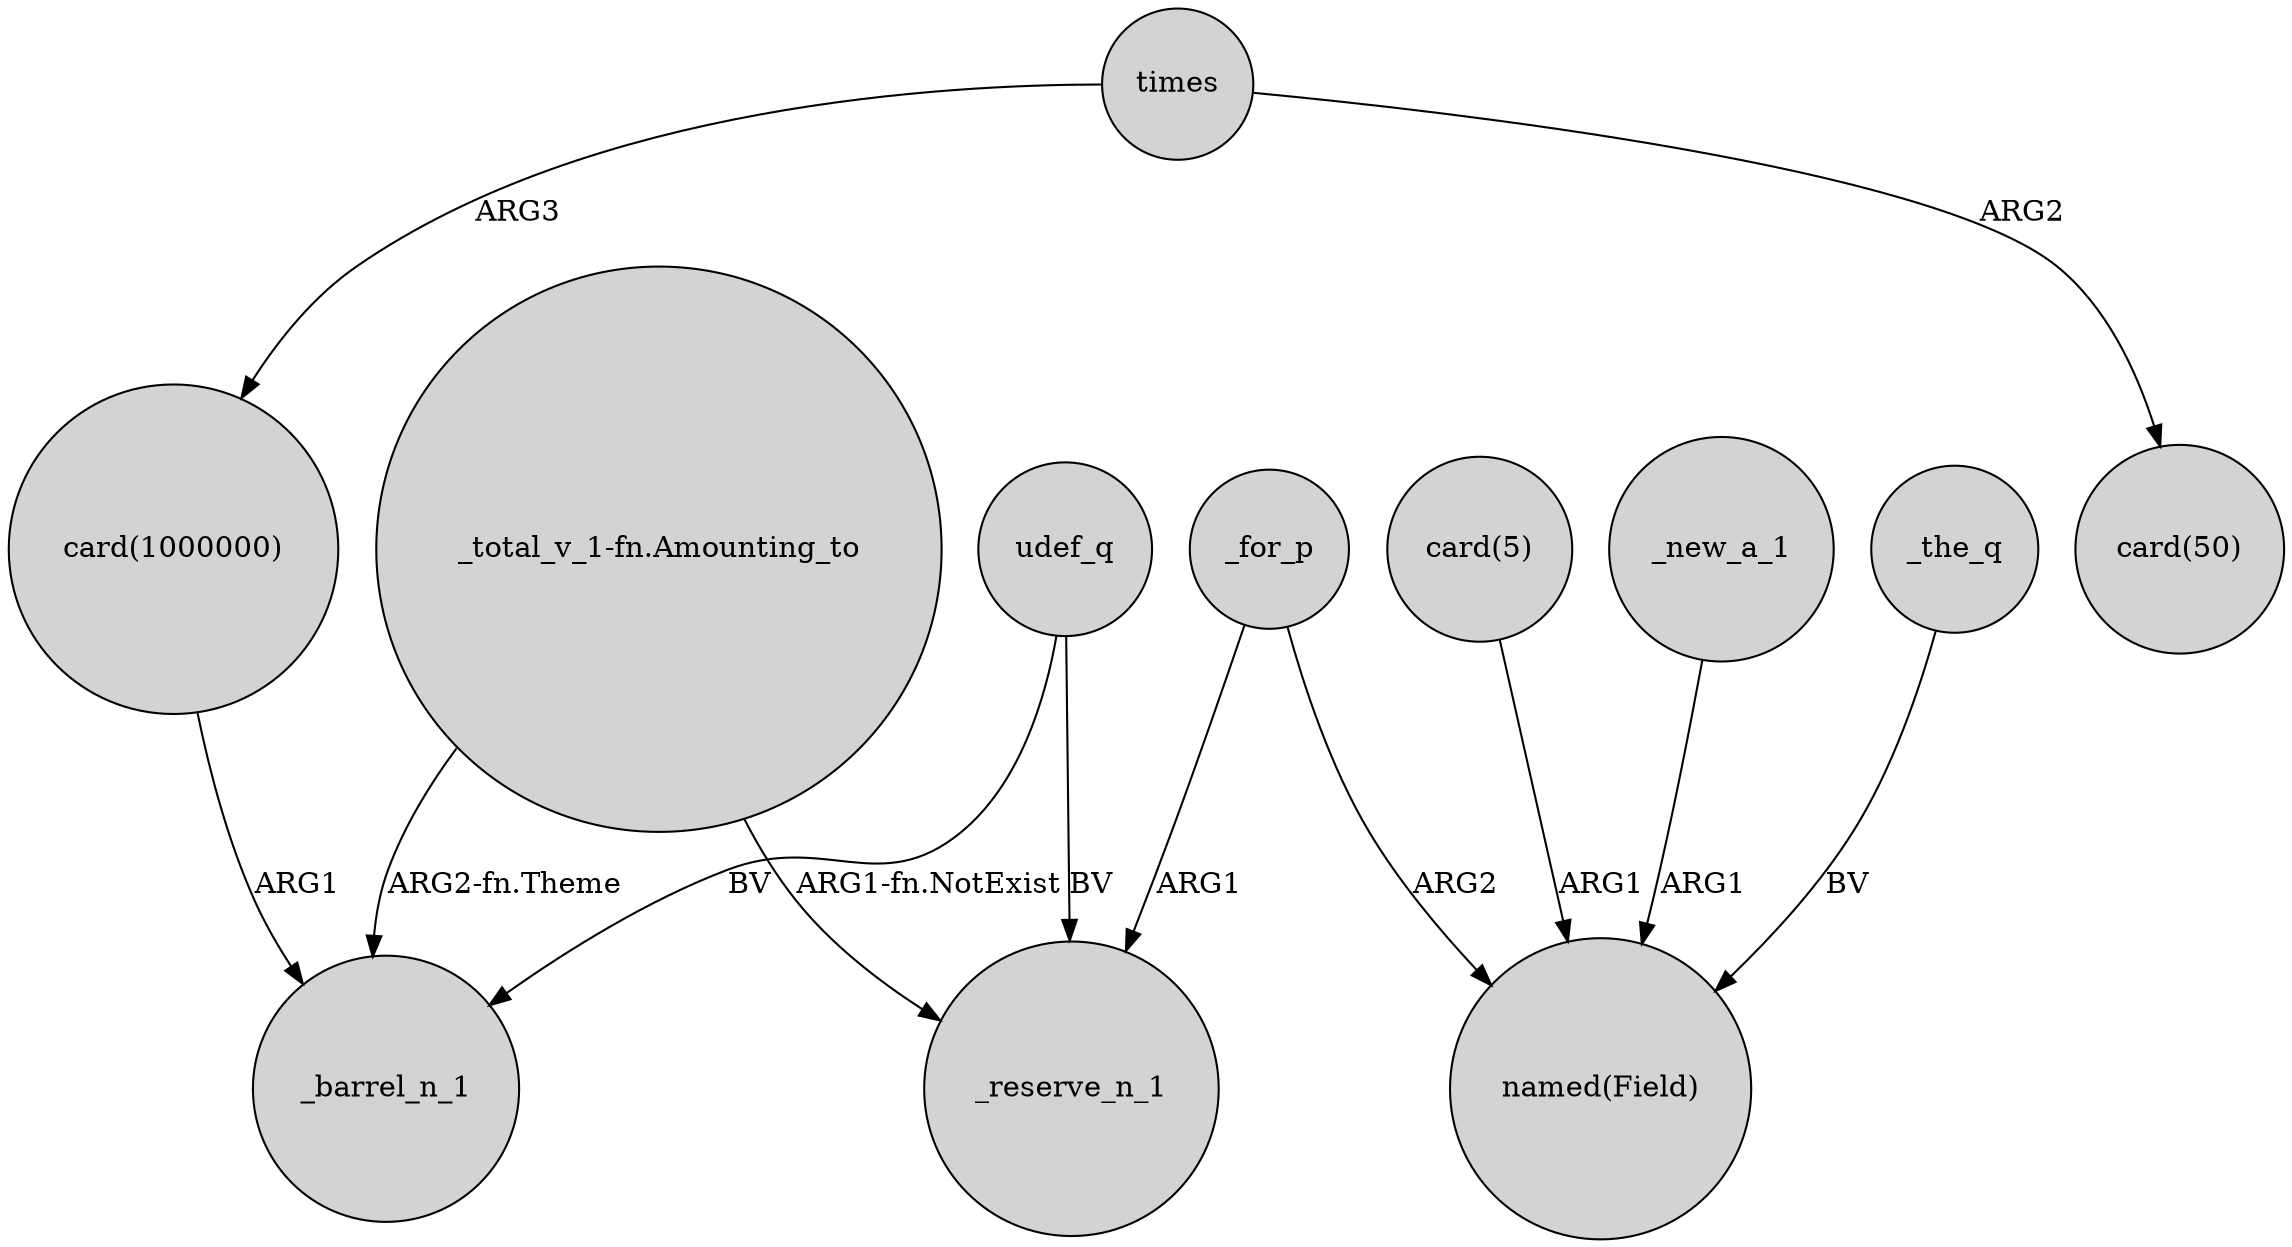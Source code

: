 digraph {
	node [shape=circle style=filled]
	"card(1000000)" -> _barrel_n_1 [label=ARG1]
	times -> "card(50)" [label=ARG2]
	"card(5)" -> "named(Field)" [label=ARG1]
	_new_a_1 -> "named(Field)" [label=ARG1]
	"_total_v_1-fn.Amounting_to" -> _barrel_n_1 [label="ARG2-fn.Theme"]
	udef_q -> _reserve_n_1 [label=BV]
	udef_q -> _barrel_n_1 [label=BV]
	times -> "card(1000000)" [label=ARG3]
	_for_p -> "named(Field)" [label=ARG2]
	_for_p -> _reserve_n_1 [label=ARG1]
	_the_q -> "named(Field)" [label=BV]
	"_total_v_1-fn.Amounting_to" -> _reserve_n_1 [label="ARG1-fn.NotExist"]
}
